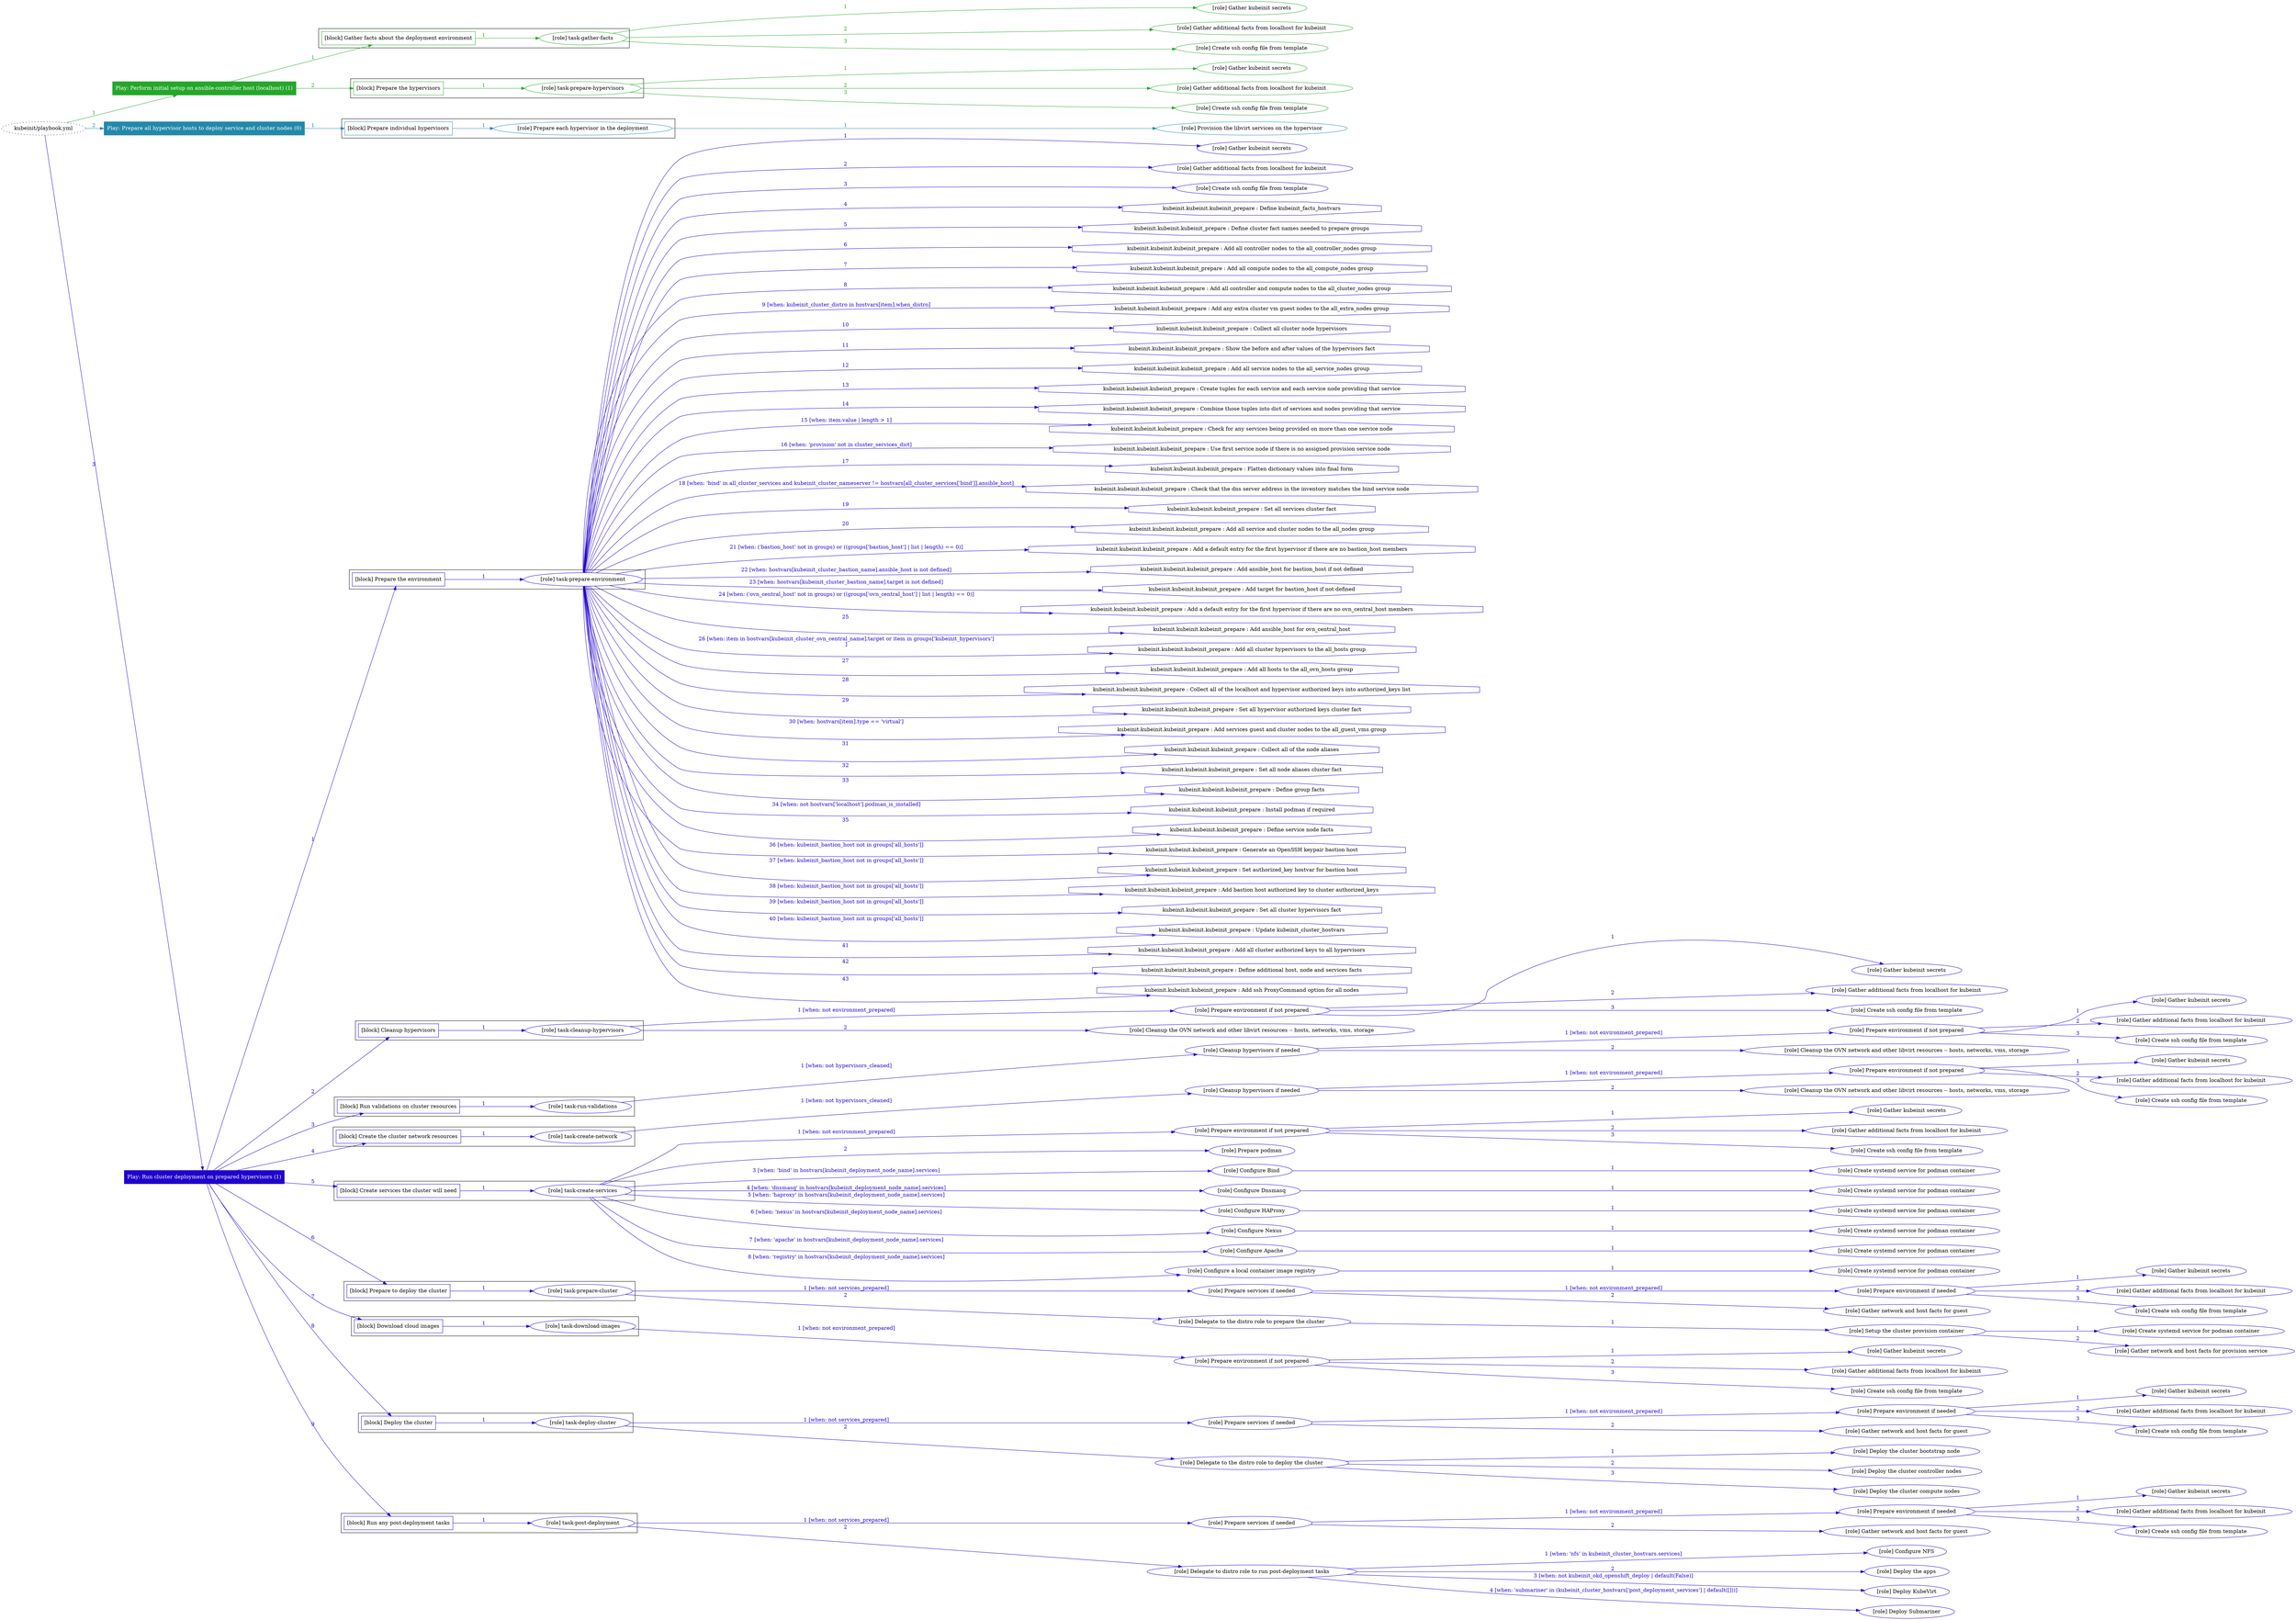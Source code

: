digraph {
	graph [concentrate=true ordering=in rankdir=LR ratio=fill]
	edge [esep=5 sep=10]
	"kubeinit/playbook.yml" [URL="/home/runner/work/kubeinit/kubeinit/kubeinit/playbook.yml" id=playbook_affb1878 style=dotted]
	play_63678dca [label="Play: Perform initial setup on ansible-controller host (localhost) (1)" URL="/home/runner/work/kubeinit/kubeinit/kubeinit/playbook.yml" color="#25a72b" fontcolor="#ffffff" id=play_63678dca shape=box style=filled tooltip=localhost]
	"kubeinit/playbook.yml" -> play_63678dca [label="1 " color="#25a72b" fontcolor="#25a72b" id=edge_f7f45802 labeltooltip="1 " tooltip="1 "]
	subgraph "Gather kubeinit secrets" {
		role_915df987 [label="[role] Gather kubeinit secrets" URL="/home/runner/.ansible/collections/ansible_collections/kubeinit/kubeinit/roles/kubeinit_prepare/tasks/gather_kubeinit_facts.yml" color="#25a72b" id=role_915df987 tooltip="Gather kubeinit secrets"]
	}
	subgraph "Gather additional facts from localhost for kubeinit" {
		role_7f98bd79 [label="[role] Gather additional facts from localhost for kubeinit" URL="/home/runner/.ansible/collections/ansible_collections/kubeinit/kubeinit/roles/kubeinit_prepare/tasks/gather_kubeinit_facts.yml" color="#25a72b" id=role_7f98bd79 tooltip="Gather additional facts from localhost for kubeinit"]
	}
	subgraph "Create ssh config file from template" {
		role_49a5e4ba [label="[role] Create ssh config file from template" URL="/home/runner/.ansible/collections/ansible_collections/kubeinit/kubeinit/roles/kubeinit_prepare/tasks/gather_kubeinit_facts.yml" color="#25a72b" id=role_49a5e4ba tooltip="Create ssh config file from template"]
	}
	subgraph "task-gather-facts" {
		role_00c9a40f [label="[role] task-gather-facts" URL="/home/runner/work/kubeinit/kubeinit/kubeinit/playbook.yml" color="#25a72b" id=role_00c9a40f tooltip="task-gather-facts"]
		role_00c9a40f -> role_915df987 [label="1 " color="#25a72b" fontcolor="#25a72b" id=edge_4373e3f8 labeltooltip="1 " tooltip="1 "]
		role_00c9a40f -> role_7f98bd79 [label="2 " color="#25a72b" fontcolor="#25a72b" id=edge_a2dcc961 labeltooltip="2 " tooltip="2 "]
		role_00c9a40f -> role_49a5e4ba [label="3 " color="#25a72b" fontcolor="#25a72b" id=edge_d35a5c02 labeltooltip="3 " tooltip="3 "]
	}
	subgraph "Gather kubeinit secrets" {
		role_3001c2d0 [label="[role] Gather kubeinit secrets" URL="/home/runner/.ansible/collections/ansible_collections/kubeinit/kubeinit/roles/kubeinit_prepare/tasks/gather_kubeinit_facts.yml" color="#25a72b" id=role_3001c2d0 tooltip="Gather kubeinit secrets"]
	}
	subgraph "Gather additional facts from localhost for kubeinit" {
		role_a214dc4f [label="[role] Gather additional facts from localhost for kubeinit" URL="/home/runner/.ansible/collections/ansible_collections/kubeinit/kubeinit/roles/kubeinit_prepare/tasks/gather_kubeinit_facts.yml" color="#25a72b" id=role_a214dc4f tooltip="Gather additional facts from localhost for kubeinit"]
	}
	subgraph "Create ssh config file from template" {
		role_563c70c8 [label="[role] Create ssh config file from template" URL="/home/runner/.ansible/collections/ansible_collections/kubeinit/kubeinit/roles/kubeinit_prepare/tasks/gather_kubeinit_facts.yml" color="#25a72b" id=role_563c70c8 tooltip="Create ssh config file from template"]
	}
	subgraph "task-prepare-hypervisors" {
		role_c473caf2 [label="[role] task-prepare-hypervisors" URL="/home/runner/work/kubeinit/kubeinit/kubeinit/playbook.yml" color="#25a72b" id=role_c473caf2 tooltip="task-prepare-hypervisors"]
		role_c473caf2 -> role_3001c2d0 [label="1 " color="#25a72b" fontcolor="#25a72b" id=edge_6652b988 labeltooltip="1 " tooltip="1 "]
		role_c473caf2 -> role_a214dc4f [label="2 " color="#25a72b" fontcolor="#25a72b" id=edge_1ae2f5bc labeltooltip="2 " tooltip="2 "]
		role_c473caf2 -> role_563c70c8 [label="3 " color="#25a72b" fontcolor="#25a72b" id=edge_9bf0595e labeltooltip="3 " tooltip="3 "]
	}
	subgraph "Play: Perform initial setup on ansible-controller host (localhost) (1)" {
		play_63678dca -> block_01730060 [label=1 color="#25a72b" fontcolor="#25a72b" id=edge_105ce9d6 labeltooltip=1 tooltip=1]
		subgraph cluster_block_01730060 {
			block_01730060 [label="[block] Gather facts about the deployment environment" URL="/home/runner/work/kubeinit/kubeinit/kubeinit/playbook.yml" color="#25a72b" id=block_01730060 labeltooltip="Gather facts about the deployment environment" shape=box tooltip="Gather facts about the deployment environment"]
			block_01730060 -> role_00c9a40f [label="1 " color="#25a72b" fontcolor="#25a72b" id=edge_b6e08740 labeltooltip="1 " tooltip="1 "]
		}
		play_63678dca -> block_41c3fe44 [label=2 color="#25a72b" fontcolor="#25a72b" id=edge_3e7be449 labeltooltip=2 tooltip=2]
		subgraph cluster_block_41c3fe44 {
			block_41c3fe44 [label="[block] Prepare the hypervisors" URL="/home/runner/work/kubeinit/kubeinit/kubeinit/playbook.yml" color="#25a72b" id=block_41c3fe44 labeltooltip="Prepare the hypervisors" shape=box tooltip="Prepare the hypervisors"]
			block_41c3fe44 -> role_c473caf2 [label="1 " color="#25a72b" fontcolor="#25a72b" id=edge_53699941 labeltooltip="1 " tooltip="1 "]
		}
	}
	play_e9a38ae7 [label="Play: Prepare all hypervisor hosts to deploy service and cluster nodes (0)" URL="/home/runner/work/kubeinit/kubeinit/kubeinit/playbook.yml" color="#2389a9" fontcolor="#ffffff" id=play_e9a38ae7 shape=box style=filled tooltip="Play: Prepare all hypervisor hosts to deploy service and cluster nodes (0)"]
	"kubeinit/playbook.yml" -> play_e9a38ae7 [label="2 " color="#2389a9" fontcolor="#2389a9" id=edge_9ccd1d8d labeltooltip="2 " tooltip="2 "]
	subgraph "Provision the libvirt services on the hypervisor" {
		role_e7a89f0a [label="[role] Provision the libvirt services on the hypervisor" URL="/home/runner/.ansible/collections/ansible_collections/kubeinit/kubeinit/roles/kubeinit_prepare/tasks/prepare_hypervisor.yml" color="#2389a9" id=role_e7a89f0a tooltip="Provision the libvirt services on the hypervisor"]
	}
	subgraph "Prepare each hypervisor in the deployment" {
		role_369b2c0f [label="[role] Prepare each hypervisor in the deployment" URL="/home/runner/work/kubeinit/kubeinit/kubeinit/playbook.yml" color="#2389a9" id=role_369b2c0f tooltip="Prepare each hypervisor in the deployment"]
		role_369b2c0f -> role_e7a89f0a [label="1 " color="#2389a9" fontcolor="#2389a9" id=edge_68369224 labeltooltip="1 " tooltip="1 "]
	}
	subgraph "Play: Prepare all hypervisor hosts to deploy service and cluster nodes (0)" {
		play_e9a38ae7 -> block_c6c15e97 [label=1 color="#2389a9" fontcolor="#2389a9" id=edge_923b5839 labeltooltip=1 tooltip=1]
		subgraph cluster_block_c6c15e97 {
			block_c6c15e97 [label="[block] Prepare individual hypervisors" URL="/home/runner/work/kubeinit/kubeinit/kubeinit/playbook.yml" color="#2389a9" id=block_c6c15e97 labeltooltip="Prepare individual hypervisors" shape=box tooltip="Prepare individual hypervisors"]
			block_c6c15e97 -> role_369b2c0f [label="1 " color="#2389a9" fontcolor="#2389a9" id=edge_b8996a00 labeltooltip="1 " tooltip="1 "]
		}
	}
	play_f5d9e363 [label="Play: Run cluster deployment on prepared hypervisors (1)" URL="/home/runner/work/kubeinit/kubeinit/kubeinit/playbook.yml" color="#2001cb" fontcolor="#ffffff" id=play_f5d9e363 shape=box style=filled tooltip=localhost]
	"kubeinit/playbook.yml" -> play_f5d9e363 [label="3 " color="#2001cb" fontcolor="#2001cb" id=edge_97fc087d labeltooltip="3 " tooltip="3 "]
	subgraph "Gather kubeinit secrets" {
		role_20854d5a [label="[role] Gather kubeinit secrets" URL="/home/runner/.ansible/collections/ansible_collections/kubeinit/kubeinit/roles/kubeinit_prepare/tasks/gather_kubeinit_facts.yml" color="#2001cb" id=role_20854d5a tooltip="Gather kubeinit secrets"]
	}
	subgraph "Gather additional facts from localhost for kubeinit" {
		role_9f57a5ed [label="[role] Gather additional facts from localhost for kubeinit" URL="/home/runner/.ansible/collections/ansible_collections/kubeinit/kubeinit/roles/kubeinit_prepare/tasks/gather_kubeinit_facts.yml" color="#2001cb" id=role_9f57a5ed tooltip="Gather additional facts from localhost for kubeinit"]
	}
	subgraph "Create ssh config file from template" {
		role_67c65052 [label="[role] Create ssh config file from template" URL="/home/runner/.ansible/collections/ansible_collections/kubeinit/kubeinit/roles/kubeinit_prepare/tasks/gather_kubeinit_facts.yml" color="#2001cb" id=role_67c65052 tooltip="Create ssh config file from template"]
	}
	subgraph "task-prepare-environment" {
		role_71a80f0c [label="[role] task-prepare-environment" URL="/home/runner/work/kubeinit/kubeinit/kubeinit/playbook.yml" color="#2001cb" id=role_71a80f0c tooltip="task-prepare-environment"]
		role_71a80f0c -> role_20854d5a [label="1 " color="#2001cb" fontcolor="#2001cb" id=edge_fce05e2e labeltooltip="1 " tooltip="1 "]
		role_71a80f0c -> role_9f57a5ed [label="2 " color="#2001cb" fontcolor="#2001cb" id=edge_5836129b labeltooltip="2 " tooltip="2 "]
		role_71a80f0c -> role_67c65052 [label="3 " color="#2001cb" fontcolor="#2001cb" id=edge_3afb1719 labeltooltip="3 " tooltip="3 "]
		task_f6a3eb5c [label="kubeinit.kubeinit.kubeinit_prepare : Define kubeinit_facts_hostvars" URL="/home/runner/.ansible/collections/ansible_collections/kubeinit/kubeinit/roles/kubeinit_prepare/tasks/main.yml" color="#2001cb" id=task_f6a3eb5c shape=octagon tooltip="kubeinit.kubeinit.kubeinit_prepare : Define kubeinit_facts_hostvars"]
		role_71a80f0c -> task_f6a3eb5c [label="4 " color="#2001cb" fontcolor="#2001cb" id=edge_56d0b4f1 labeltooltip="4 " tooltip="4 "]
		task_d14bd84d [label="kubeinit.kubeinit.kubeinit_prepare : Define cluster fact names needed to prepare groups" URL="/home/runner/.ansible/collections/ansible_collections/kubeinit/kubeinit/roles/kubeinit_prepare/tasks/main.yml" color="#2001cb" id=task_d14bd84d shape=octagon tooltip="kubeinit.kubeinit.kubeinit_prepare : Define cluster fact names needed to prepare groups"]
		role_71a80f0c -> task_d14bd84d [label="5 " color="#2001cb" fontcolor="#2001cb" id=edge_75485ef9 labeltooltip="5 " tooltip="5 "]
		task_be910031 [label="kubeinit.kubeinit.kubeinit_prepare : Add all controller nodes to the all_controller_nodes group" URL="/home/runner/.ansible/collections/ansible_collections/kubeinit/kubeinit/roles/kubeinit_prepare/tasks/prepare_groups.yml" color="#2001cb" id=task_be910031 shape=octagon tooltip="kubeinit.kubeinit.kubeinit_prepare : Add all controller nodes to the all_controller_nodes group"]
		role_71a80f0c -> task_be910031 [label="6 " color="#2001cb" fontcolor="#2001cb" id=edge_65a620f4 labeltooltip="6 " tooltip="6 "]
		task_8d596152 [label="kubeinit.kubeinit.kubeinit_prepare : Add all compute nodes to the all_compute_nodes group" URL="/home/runner/.ansible/collections/ansible_collections/kubeinit/kubeinit/roles/kubeinit_prepare/tasks/prepare_groups.yml" color="#2001cb" id=task_8d596152 shape=octagon tooltip="kubeinit.kubeinit.kubeinit_prepare : Add all compute nodes to the all_compute_nodes group"]
		role_71a80f0c -> task_8d596152 [label="7 " color="#2001cb" fontcolor="#2001cb" id=edge_182184e8 labeltooltip="7 " tooltip="7 "]
		task_5b826c74 [label="kubeinit.kubeinit.kubeinit_prepare : Add all controller and compute nodes to the all_cluster_nodes group" URL="/home/runner/.ansible/collections/ansible_collections/kubeinit/kubeinit/roles/kubeinit_prepare/tasks/prepare_groups.yml" color="#2001cb" id=task_5b826c74 shape=octagon tooltip="kubeinit.kubeinit.kubeinit_prepare : Add all controller and compute nodes to the all_cluster_nodes group"]
		role_71a80f0c -> task_5b826c74 [label="8 " color="#2001cb" fontcolor="#2001cb" id=edge_6ba3d70f labeltooltip="8 " tooltip="8 "]
		task_0e5c4cbc [label="kubeinit.kubeinit.kubeinit_prepare : Add any extra cluster vm guest nodes to the all_extra_nodes group" URL="/home/runner/.ansible/collections/ansible_collections/kubeinit/kubeinit/roles/kubeinit_prepare/tasks/prepare_groups.yml" color="#2001cb" id=task_0e5c4cbc shape=octagon tooltip="kubeinit.kubeinit.kubeinit_prepare : Add any extra cluster vm guest nodes to the all_extra_nodes group"]
		role_71a80f0c -> task_0e5c4cbc [label="9 [when: kubeinit_cluster_distro in hostvars[item].when_distro]" color="#2001cb" fontcolor="#2001cb" id=edge_b47f225b labeltooltip="9 [when: kubeinit_cluster_distro in hostvars[item].when_distro]" tooltip="9 [when: kubeinit_cluster_distro in hostvars[item].when_distro]"]
		task_854e4e39 [label="kubeinit.kubeinit.kubeinit_prepare : Collect all cluster node hypervisors" URL="/home/runner/.ansible/collections/ansible_collections/kubeinit/kubeinit/roles/kubeinit_prepare/tasks/prepare_groups.yml" color="#2001cb" id=task_854e4e39 shape=octagon tooltip="kubeinit.kubeinit.kubeinit_prepare : Collect all cluster node hypervisors"]
		role_71a80f0c -> task_854e4e39 [label="10 " color="#2001cb" fontcolor="#2001cb" id=edge_f3a20b14 labeltooltip="10 " tooltip="10 "]
		task_b30a437b [label="kubeinit.kubeinit.kubeinit_prepare : Show the before and after values of the hypervisors fact" URL="/home/runner/.ansible/collections/ansible_collections/kubeinit/kubeinit/roles/kubeinit_prepare/tasks/prepare_groups.yml" color="#2001cb" id=task_b30a437b shape=octagon tooltip="kubeinit.kubeinit.kubeinit_prepare : Show the before and after values of the hypervisors fact"]
		role_71a80f0c -> task_b30a437b [label="11 " color="#2001cb" fontcolor="#2001cb" id=edge_a8b4e39d labeltooltip="11 " tooltip="11 "]
		task_235cbdb5 [label="kubeinit.kubeinit.kubeinit_prepare : Add all service nodes to the all_service_nodes group" URL="/home/runner/.ansible/collections/ansible_collections/kubeinit/kubeinit/roles/kubeinit_prepare/tasks/prepare_groups.yml" color="#2001cb" id=task_235cbdb5 shape=octagon tooltip="kubeinit.kubeinit.kubeinit_prepare : Add all service nodes to the all_service_nodes group"]
		role_71a80f0c -> task_235cbdb5 [label="12 " color="#2001cb" fontcolor="#2001cb" id=edge_b7c3db8b labeltooltip="12 " tooltip="12 "]
		task_d2fa59ca [label="kubeinit.kubeinit.kubeinit_prepare : Create tuples for each service and each service node providing that service" URL="/home/runner/.ansible/collections/ansible_collections/kubeinit/kubeinit/roles/kubeinit_prepare/tasks/prepare_groups.yml" color="#2001cb" id=task_d2fa59ca shape=octagon tooltip="kubeinit.kubeinit.kubeinit_prepare : Create tuples for each service and each service node providing that service"]
		role_71a80f0c -> task_d2fa59ca [label="13 " color="#2001cb" fontcolor="#2001cb" id=edge_8627a6a2 labeltooltip="13 " tooltip="13 "]
		task_4736e406 [label="kubeinit.kubeinit.kubeinit_prepare : Combine those tuples into dict of services and nodes providing that service" URL="/home/runner/.ansible/collections/ansible_collections/kubeinit/kubeinit/roles/kubeinit_prepare/tasks/prepare_groups.yml" color="#2001cb" id=task_4736e406 shape=octagon tooltip="kubeinit.kubeinit.kubeinit_prepare : Combine those tuples into dict of services and nodes providing that service"]
		role_71a80f0c -> task_4736e406 [label="14 " color="#2001cb" fontcolor="#2001cb" id=edge_3bac357f labeltooltip="14 " tooltip="14 "]
		task_4009f2af [label="kubeinit.kubeinit.kubeinit_prepare : Check for any services being provided on more than one service node" URL="/home/runner/.ansible/collections/ansible_collections/kubeinit/kubeinit/roles/kubeinit_prepare/tasks/prepare_groups.yml" color="#2001cb" id=task_4009f2af shape=octagon tooltip="kubeinit.kubeinit.kubeinit_prepare : Check for any services being provided on more than one service node"]
		role_71a80f0c -> task_4009f2af [label="15 [when: item.value | length > 1]" color="#2001cb" fontcolor="#2001cb" id=edge_e42f63f8 labeltooltip="15 [when: item.value | length > 1]" tooltip="15 [when: item.value | length > 1]"]
		task_617d463c [label="kubeinit.kubeinit.kubeinit_prepare : Use first service node if there is no assigned provision service node" URL="/home/runner/.ansible/collections/ansible_collections/kubeinit/kubeinit/roles/kubeinit_prepare/tasks/prepare_groups.yml" color="#2001cb" id=task_617d463c shape=octagon tooltip="kubeinit.kubeinit.kubeinit_prepare : Use first service node if there is no assigned provision service node"]
		role_71a80f0c -> task_617d463c [label="16 [when: 'provision' not in cluster_services_dict]" color="#2001cb" fontcolor="#2001cb" id=edge_2cc5fe34 labeltooltip="16 [when: 'provision' not in cluster_services_dict]" tooltip="16 [when: 'provision' not in cluster_services_dict]"]
		task_4c53000e [label="kubeinit.kubeinit.kubeinit_prepare : Flatten dictionary values into final form" URL="/home/runner/.ansible/collections/ansible_collections/kubeinit/kubeinit/roles/kubeinit_prepare/tasks/prepare_groups.yml" color="#2001cb" id=task_4c53000e shape=octagon tooltip="kubeinit.kubeinit.kubeinit_prepare : Flatten dictionary values into final form"]
		role_71a80f0c -> task_4c53000e [label="17 " color="#2001cb" fontcolor="#2001cb" id=edge_2f245141 labeltooltip="17 " tooltip="17 "]
		task_3e1b1163 [label="kubeinit.kubeinit.kubeinit_prepare : Check that the dns server address in the inventory matches the bind service node" URL="/home/runner/.ansible/collections/ansible_collections/kubeinit/kubeinit/roles/kubeinit_prepare/tasks/prepare_groups.yml" color="#2001cb" id=task_3e1b1163 shape=octagon tooltip="kubeinit.kubeinit.kubeinit_prepare : Check that the dns server address in the inventory matches the bind service node"]
		role_71a80f0c -> task_3e1b1163 [label="18 [when: 'bind' in all_cluster_services and kubeinit_cluster_nameserver != hostvars[all_cluster_services['bind']].ansible_host]" color="#2001cb" fontcolor="#2001cb" id=edge_017c44b3 labeltooltip="18 [when: 'bind' in all_cluster_services and kubeinit_cluster_nameserver != hostvars[all_cluster_services['bind']].ansible_host]" tooltip="18 [when: 'bind' in all_cluster_services and kubeinit_cluster_nameserver != hostvars[all_cluster_services['bind']].ansible_host]"]
		task_8c0a9986 [label="kubeinit.kubeinit.kubeinit_prepare : Set all services cluster fact" URL="/home/runner/.ansible/collections/ansible_collections/kubeinit/kubeinit/roles/kubeinit_prepare/tasks/prepare_groups.yml" color="#2001cb" id=task_8c0a9986 shape=octagon tooltip="kubeinit.kubeinit.kubeinit_prepare : Set all services cluster fact"]
		role_71a80f0c -> task_8c0a9986 [label="19 " color="#2001cb" fontcolor="#2001cb" id=edge_4fc213fa labeltooltip="19 " tooltip="19 "]
		task_36211a48 [label="kubeinit.kubeinit.kubeinit_prepare : Add all service and cluster nodes to the all_nodes group" URL="/home/runner/.ansible/collections/ansible_collections/kubeinit/kubeinit/roles/kubeinit_prepare/tasks/prepare_groups.yml" color="#2001cb" id=task_36211a48 shape=octagon tooltip="kubeinit.kubeinit.kubeinit_prepare : Add all service and cluster nodes to the all_nodes group"]
		role_71a80f0c -> task_36211a48 [label="20 " color="#2001cb" fontcolor="#2001cb" id=edge_af48432b labeltooltip="20 " tooltip="20 "]
		task_dcfde8d6 [label="kubeinit.kubeinit.kubeinit_prepare : Add a default entry for the first hypervisor if there are no bastion_host members" URL="/home/runner/.ansible/collections/ansible_collections/kubeinit/kubeinit/roles/kubeinit_prepare/tasks/prepare_groups.yml" color="#2001cb" id=task_dcfde8d6 shape=octagon tooltip="kubeinit.kubeinit.kubeinit_prepare : Add a default entry for the first hypervisor if there are no bastion_host members"]
		role_71a80f0c -> task_dcfde8d6 [label="21 [when: ('bastion_host' not in groups) or ((groups['bastion_host'] | list | length) == 0)]" color="#2001cb" fontcolor="#2001cb" id=edge_e7dff444 labeltooltip="21 [when: ('bastion_host' not in groups) or ((groups['bastion_host'] | list | length) == 0)]" tooltip="21 [when: ('bastion_host' not in groups) or ((groups['bastion_host'] | list | length) == 0)]"]
		task_640b8015 [label="kubeinit.kubeinit.kubeinit_prepare : Add ansible_host for bastion_host if not defined" URL="/home/runner/.ansible/collections/ansible_collections/kubeinit/kubeinit/roles/kubeinit_prepare/tasks/prepare_groups.yml" color="#2001cb" id=task_640b8015 shape=octagon tooltip="kubeinit.kubeinit.kubeinit_prepare : Add ansible_host for bastion_host if not defined"]
		role_71a80f0c -> task_640b8015 [label="22 [when: hostvars[kubeinit_cluster_bastion_name].ansible_host is not defined]" color="#2001cb" fontcolor="#2001cb" id=edge_80d50636 labeltooltip="22 [when: hostvars[kubeinit_cluster_bastion_name].ansible_host is not defined]" tooltip="22 [when: hostvars[kubeinit_cluster_bastion_name].ansible_host is not defined]"]
		task_bdced7ff [label="kubeinit.kubeinit.kubeinit_prepare : Add target for bastion_host if not defined" URL="/home/runner/.ansible/collections/ansible_collections/kubeinit/kubeinit/roles/kubeinit_prepare/tasks/prepare_groups.yml" color="#2001cb" id=task_bdced7ff shape=octagon tooltip="kubeinit.kubeinit.kubeinit_prepare : Add target for bastion_host if not defined"]
		role_71a80f0c -> task_bdced7ff [label="23 [when: hostvars[kubeinit_cluster_bastion_name].target is not defined]" color="#2001cb" fontcolor="#2001cb" id=edge_9f4846e8 labeltooltip="23 [when: hostvars[kubeinit_cluster_bastion_name].target is not defined]" tooltip="23 [when: hostvars[kubeinit_cluster_bastion_name].target is not defined]"]
		task_caa6d28c [label="kubeinit.kubeinit.kubeinit_prepare : Add a default entry for the first hypervisor if there are no ovn_central_host members" URL="/home/runner/.ansible/collections/ansible_collections/kubeinit/kubeinit/roles/kubeinit_prepare/tasks/prepare_groups.yml" color="#2001cb" id=task_caa6d28c shape=octagon tooltip="kubeinit.kubeinit.kubeinit_prepare : Add a default entry for the first hypervisor if there are no ovn_central_host members"]
		role_71a80f0c -> task_caa6d28c [label="24 [when: ('ovn_central_host' not in groups) or ((groups['ovn_central_host'] | list | length) == 0)]" color="#2001cb" fontcolor="#2001cb" id=edge_597c887f labeltooltip="24 [when: ('ovn_central_host' not in groups) or ((groups['ovn_central_host'] | list | length) == 0)]" tooltip="24 [when: ('ovn_central_host' not in groups) or ((groups['ovn_central_host'] | list | length) == 0)]"]
		task_751913b2 [label="kubeinit.kubeinit.kubeinit_prepare : Add ansible_host for ovn_central_host" URL="/home/runner/.ansible/collections/ansible_collections/kubeinit/kubeinit/roles/kubeinit_prepare/tasks/prepare_groups.yml" color="#2001cb" id=task_751913b2 shape=octagon tooltip="kubeinit.kubeinit.kubeinit_prepare : Add ansible_host for ovn_central_host"]
		role_71a80f0c -> task_751913b2 [label="25 " color="#2001cb" fontcolor="#2001cb" id=edge_fd4f478d labeltooltip="25 " tooltip="25 "]
		task_f22d0efe [label="kubeinit.kubeinit.kubeinit_prepare : Add all cluster hypervisors to the all_hosts group" URL="/home/runner/.ansible/collections/ansible_collections/kubeinit/kubeinit/roles/kubeinit_prepare/tasks/prepare_groups.yml" color="#2001cb" id=task_f22d0efe shape=octagon tooltip="kubeinit.kubeinit.kubeinit_prepare : Add all cluster hypervisors to the all_hosts group"]
		role_71a80f0c -> task_f22d0efe [label="26 [when: item in hostvars[kubeinit_cluster_ovn_central_name].target or item in groups['kubeinit_hypervisors']
]" color="#2001cb" fontcolor="#2001cb" id=edge_24aa791c labeltooltip="26 [when: item in hostvars[kubeinit_cluster_ovn_central_name].target or item in groups['kubeinit_hypervisors']
]" tooltip="26 [when: item in hostvars[kubeinit_cluster_ovn_central_name].target or item in groups['kubeinit_hypervisors']
]"]
		task_3be176e8 [label="kubeinit.kubeinit.kubeinit_prepare : Add all hosts to the all_ovn_hosts group" URL="/home/runner/.ansible/collections/ansible_collections/kubeinit/kubeinit/roles/kubeinit_prepare/tasks/prepare_groups.yml" color="#2001cb" id=task_3be176e8 shape=octagon tooltip="kubeinit.kubeinit.kubeinit_prepare : Add all hosts to the all_ovn_hosts group"]
		role_71a80f0c -> task_3be176e8 [label="27 " color="#2001cb" fontcolor="#2001cb" id=edge_0e455108 labeltooltip="27 " tooltip="27 "]
		task_4b5265ea [label="kubeinit.kubeinit.kubeinit_prepare : Collect all of the localhost and hypervisor authorized keys into authorized_keys list" URL="/home/runner/.ansible/collections/ansible_collections/kubeinit/kubeinit/roles/kubeinit_prepare/tasks/prepare_groups.yml" color="#2001cb" id=task_4b5265ea shape=octagon tooltip="kubeinit.kubeinit.kubeinit_prepare : Collect all of the localhost and hypervisor authorized keys into authorized_keys list"]
		role_71a80f0c -> task_4b5265ea [label="28 " color="#2001cb" fontcolor="#2001cb" id=edge_69cb38f5 labeltooltip="28 " tooltip="28 "]
		task_2f4434aa [label="kubeinit.kubeinit.kubeinit_prepare : Set all hypervisor authorized keys cluster fact" URL="/home/runner/.ansible/collections/ansible_collections/kubeinit/kubeinit/roles/kubeinit_prepare/tasks/prepare_groups.yml" color="#2001cb" id=task_2f4434aa shape=octagon tooltip="kubeinit.kubeinit.kubeinit_prepare : Set all hypervisor authorized keys cluster fact"]
		role_71a80f0c -> task_2f4434aa [label="29 " color="#2001cb" fontcolor="#2001cb" id=edge_664d981f labeltooltip="29 " tooltip="29 "]
		task_c4aedf4f [label="kubeinit.kubeinit.kubeinit_prepare : Add services guest and cluster nodes to the all_guest_vms group" URL="/home/runner/.ansible/collections/ansible_collections/kubeinit/kubeinit/roles/kubeinit_prepare/tasks/prepare_groups.yml" color="#2001cb" id=task_c4aedf4f shape=octagon tooltip="kubeinit.kubeinit.kubeinit_prepare : Add services guest and cluster nodes to the all_guest_vms group"]
		role_71a80f0c -> task_c4aedf4f [label="30 [when: hostvars[item].type == 'virtual']" color="#2001cb" fontcolor="#2001cb" id=edge_a203709b labeltooltip="30 [when: hostvars[item].type == 'virtual']" tooltip="30 [when: hostvars[item].type == 'virtual']"]
		task_e83ff775 [label="kubeinit.kubeinit.kubeinit_prepare : Collect all of the node aliases" URL="/home/runner/.ansible/collections/ansible_collections/kubeinit/kubeinit/roles/kubeinit_prepare/tasks/prepare_groups.yml" color="#2001cb" id=task_e83ff775 shape=octagon tooltip="kubeinit.kubeinit.kubeinit_prepare : Collect all of the node aliases"]
		role_71a80f0c -> task_e83ff775 [label="31 " color="#2001cb" fontcolor="#2001cb" id=edge_dfb02dd6 labeltooltip="31 " tooltip="31 "]
		task_19c66237 [label="kubeinit.kubeinit.kubeinit_prepare : Set all node aliases cluster fact" URL="/home/runner/.ansible/collections/ansible_collections/kubeinit/kubeinit/roles/kubeinit_prepare/tasks/prepare_groups.yml" color="#2001cb" id=task_19c66237 shape=octagon tooltip="kubeinit.kubeinit.kubeinit_prepare : Set all node aliases cluster fact"]
		role_71a80f0c -> task_19c66237 [label="32 " color="#2001cb" fontcolor="#2001cb" id=edge_8896c78d labeltooltip="32 " tooltip="32 "]
		task_186fd137 [label="kubeinit.kubeinit.kubeinit_prepare : Define group facts" URL="/home/runner/.ansible/collections/ansible_collections/kubeinit/kubeinit/roles/kubeinit_prepare/tasks/main.yml" color="#2001cb" id=task_186fd137 shape=octagon tooltip="kubeinit.kubeinit.kubeinit_prepare : Define group facts"]
		role_71a80f0c -> task_186fd137 [label="33 " color="#2001cb" fontcolor="#2001cb" id=edge_6d3e01b0 labeltooltip="33 " tooltip="33 "]
		task_6eb79b4a [label="kubeinit.kubeinit.kubeinit_prepare : Install podman if required" URL="/home/runner/.ansible/collections/ansible_collections/kubeinit/kubeinit/roles/kubeinit_prepare/tasks/main.yml" color="#2001cb" id=task_6eb79b4a shape=octagon tooltip="kubeinit.kubeinit.kubeinit_prepare : Install podman if required"]
		role_71a80f0c -> task_6eb79b4a [label="34 [when: not hostvars['localhost'].podman_is_installed]" color="#2001cb" fontcolor="#2001cb" id=edge_29a0ea87 labeltooltip="34 [when: not hostvars['localhost'].podman_is_installed]" tooltip="34 [when: not hostvars['localhost'].podman_is_installed]"]
		task_5871c96d [label="kubeinit.kubeinit.kubeinit_prepare : Define service node facts" URL="/home/runner/.ansible/collections/ansible_collections/kubeinit/kubeinit/roles/kubeinit_prepare/tasks/main.yml" color="#2001cb" id=task_5871c96d shape=octagon tooltip="kubeinit.kubeinit.kubeinit_prepare : Define service node facts"]
		role_71a80f0c -> task_5871c96d [label="35 " color="#2001cb" fontcolor="#2001cb" id=edge_a4a64cf4 labeltooltip="35 " tooltip="35 "]
		task_c09674c3 [label="kubeinit.kubeinit.kubeinit_prepare : Generate an OpenSSH keypair bastion host" URL="/home/runner/.ansible/collections/ansible_collections/kubeinit/kubeinit/roles/kubeinit_prepare/tasks/main.yml" color="#2001cb" id=task_c09674c3 shape=octagon tooltip="kubeinit.kubeinit.kubeinit_prepare : Generate an OpenSSH keypair bastion host"]
		role_71a80f0c -> task_c09674c3 [label="36 [when: kubeinit_bastion_host not in groups['all_hosts']]" color="#2001cb" fontcolor="#2001cb" id=edge_4eaf60fb labeltooltip="36 [when: kubeinit_bastion_host not in groups['all_hosts']]" tooltip="36 [when: kubeinit_bastion_host not in groups['all_hosts']]"]
		task_3291e5ff [label="kubeinit.kubeinit.kubeinit_prepare : Set authorized_key hostvar for bastion host" URL="/home/runner/.ansible/collections/ansible_collections/kubeinit/kubeinit/roles/kubeinit_prepare/tasks/main.yml" color="#2001cb" id=task_3291e5ff shape=octagon tooltip="kubeinit.kubeinit.kubeinit_prepare : Set authorized_key hostvar for bastion host"]
		role_71a80f0c -> task_3291e5ff [label="37 [when: kubeinit_bastion_host not in groups['all_hosts']]" color="#2001cb" fontcolor="#2001cb" id=edge_55720a90 labeltooltip="37 [when: kubeinit_bastion_host not in groups['all_hosts']]" tooltip="37 [when: kubeinit_bastion_host not in groups['all_hosts']]"]
		task_f3958d8c [label="kubeinit.kubeinit.kubeinit_prepare : Add bastion host authorized key to cluster authorized_keys" URL="/home/runner/.ansible/collections/ansible_collections/kubeinit/kubeinit/roles/kubeinit_prepare/tasks/main.yml" color="#2001cb" id=task_f3958d8c shape=octagon tooltip="kubeinit.kubeinit.kubeinit_prepare : Add bastion host authorized key to cluster authorized_keys"]
		role_71a80f0c -> task_f3958d8c [label="38 [when: kubeinit_bastion_host not in groups['all_hosts']]" color="#2001cb" fontcolor="#2001cb" id=edge_67856fe7 labeltooltip="38 [when: kubeinit_bastion_host not in groups['all_hosts']]" tooltip="38 [when: kubeinit_bastion_host not in groups['all_hosts']]"]
		task_29f909b9 [label="kubeinit.kubeinit.kubeinit_prepare : Set all cluster hypervisors fact" URL="/home/runner/.ansible/collections/ansible_collections/kubeinit/kubeinit/roles/kubeinit_prepare/tasks/main.yml" color="#2001cb" id=task_29f909b9 shape=octagon tooltip="kubeinit.kubeinit.kubeinit_prepare : Set all cluster hypervisors fact"]
		role_71a80f0c -> task_29f909b9 [label="39 [when: kubeinit_bastion_host not in groups['all_hosts']]" color="#2001cb" fontcolor="#2001cb" id=edge_f08b1405 labeltooltip="39 [when: kubeinit_bastion_host not in groups['all_hosts']]" tooltip="39 [when: kubeinit_bastion_host not in groups['all_hosts']]"]
		task_b581fd0b [label="kubeinit.kubeinit.kubeinit_prepare : Update kubeinit_cluster_hostvars" URL="/home/runner/.ansible/collections/ansible_collections/kubeinit/kubeinit/roles/kubeinit_prepare/tasks/main.yml" color="#2001cb" id=task_b581fd0b shape=octagon tooltip="kubeinit.kubeinit.kubeinit_prepare : Update kubeinit_cluster_hostvars"]
		role_71a80f0c -> task_b581fd0b [label="40 [when: kubeinit_bastion_host not in groups['all_hosts']]" color="#2001cb" fontcolor="#2001cb" id=edge_41a8c4c5 labeltooltip="40 [when: kubeinit_bastion_host not in groups['all_hosts']]" tooltip="40 [when: kubeinit_bastion_host not in groups['all_hosts']]"]
		task_ae4e2a3f [label="kubeinit.kubeinit.kubeinit_prepare : Add all cluster authorized keys to all hypervisors" URL="/home/runner/.ansible/collections/ansible_collections/kubeinit/kubeinit/roles/kubeinit_prepare/tasks/main.yml" color="#2001cb" id=task_ae4e2a3f shape=octagon tooltip="kubeinit.kubeinit.kubeinit_prepare : Add all cluster authorized keys to all hypervisors"]
		role_71a80f0c -> task_ae4e2a3f [label="41 " color="#2001cb" fontcolor="#2001cb" id=edge_6fc53a89 labeltooltip="41 " tooltip="41 "]
		task_a2806317 [label="kubeinit.kubeinit.kubeinit_prepare : Define additional host, node and services facts" URL="/home/runner/.ansible/collections/ansible_collections/kubeinit/kubeinit/roles/kubeinit_prepare/tasks/main.yml" color="#2001cb" id=task_a2806317 shape=octagon tooltip="kubeinit.kubeinit.kubeinit_prepare : Define additional host, node and services facts"]
		role_71a80f0c -> task_a2806317 [label="42 " color="#2001cb" fontcolor="#2001cb" id=edge_1d79f7b5 labeltooltip="42 " tooltip="42 "]
		task_da131d4a [label="kubeinit.kubeinit.kubeinit_prepare : Add ssh ProxyCommand option for all nodes" URL="/home/runner/.ansible/collections/ansible_collections/kubeinit/kubeinit/roles/kubeinit_prepare/tasks/main.yml" color="#2001cb" id=task_da131d4a shape=octagon tooltip="kubeinit.kubeinit.kubeinit_prepare : Add ssh ProxyCommand option for all nodes"]
		role_71a80f0c -> task_da131d4a [label="43 " color="#2001cb" fontcolor="#2001cb" id=edge_b58c0eea labeltooltip="43 " tooltip="43 "]
	}
	subgraph "Gather kubeinit secrets" {
		role_176ddb1b [label="[role] Gather kubeinit secrets" URL="/home/runner/.ansible/collections/ansible_collections/kubeinit/kubeinit/roles/kubeinit_prepare/tasks/gather_kubeinit_facts.yml" color="#2001cb" id=role_176ddb1b tooltip="Gather kubeinit secrets"]
	}
	subgraph "Gather additional facts from localhost for kubeinit" {
		role_b6bbbea5 [label="[role] Gather additional facts from localhost for kubeinit" URL="/home/runner/.ansible/collections/ansible_collections/kubeinit/kubeinit/roles/kubeinit_prepare/tasks/gather_kubeinit_facts.yml" color="#2001cb" id=role_b6bbbea5 tooltip="Gather additional facts from localhost for kubeinit"]
	}
	subgraph "Create ssh config file from template" {
		role_04d429ae [label="[role] Create ssh config file from template" URL="/home/runner/.ansible/collections/ansible_collections/kubeinit/kubeinit/roles/kubeinit_prepare/tasks/gather_kubeinit_facts.yml" color="#2001cb" id=role_04d429ae tooltip="Create ssh config file from template"]
	}
	subgraph "Prepare environment if not prepared" {
		role_9dc647d0 [label="[role] Prepare environment if not prepared" URL="/home/runner/.ansible/collections/ansible_collections/kubeinit/kubeinit/roles/kubeinit_prepare/tasks/cleanup_hypervisors.yml" color="#2001cb" id=role_9dc647d0 tooltip="Prepare environment if not prepared"]
		role_9dc647d0 -> role_176ddb1b [label="1 " color="#2001cb" fontcolor="#2001cb" id=edge_83cf4b74 labeltooltip="1 " tooltip="1 "]
		role_9dc647d0 -> role_b6bbbea5 [label="2 " color="#2001cb" fontcolor="#2001cb" id=edge_0e5597f3 labeltooltip="2 " tooltip="2 "]
		role_9dc647d0 -> role_04d429ae [label="3 " color="#2001cb" fontcolor="#2001cb" id=edge_e246fcec labeltooltip="3 " tooltip="3 "]
	}
	subgraph "Cleanup the OVN network and other libvirt resources -- hosts, networks, vms, storage" {
		role_a0dacae3 [label="[role] Cleanup the OVN network and other libvirt resources -- hosts, networks, vms, storage" URL="/home/runner/.ansible/collections/ansible_collections/kubeinit/kubeinit/roles/kubeinit_prepare/tasks/cleanup_hypervisors.yml" color="#2001cb" id=role_a0dacae3 tooltip="Cleanup the OVN network and other libvirt resources -- hosts, networks, vms, storage"]
	}
	subgraph "task-cleanup-hypervisors" {
		role_b9ec3314 [label="[role] task-cleanup-hypervisors" URL="/home/runner/work/kubeinit/kubeinit/kubeinit/playbook.yml" color="#2001cb" id=role_b9ec3314 tooltip="task-cleanup-hypervisors"]
		role_b9ec3314 -> role_9dc647d0 [label="1 [when: not environment_prepared]" color="#2001cb" fontcolor="#2001cb" id=edge_ef2701b9 labeltooltip="1 [when: not environment_prepared]" tooltip="1 [when: not environment_prepared]"]
		role_b9ec3314 -> role_a0dacae3 [label="2 " color="#2001cb" fontcolor="#2001cb" id=edge_19a2c9f7 labeltooltip="2 " tooltip="2 "]
	}
	subgraph "Gather kubeinit secrets" {
		role_8103bb44 [label="[role] Gather kubeinit secrets" URL="/home/runner/.ansible/collections/ansible_collections/kubeinit/kubeinit/roles/kubeinit_prepare/tasks/gather_kubeinit_facts.yml" color="#2001cb" id=role_8103bb44 tooltip="Gather kubeinit secrets"]
	}
	subgraph "Gather additional facts from localhost for kubeinit" {
		role_3b5749e4 [label="[role] Gather additional facts from localhost for kubeinit" URL="/home/runner/.ansible/collections/ansible_collections/kubeinit/kubeinit/roles/kubeinit_prepare/tasks/gather_kubeinit_facts.yml" color="#2001cb" id=role_3b5749e4 tooltip="Gather additional facts from localhost for kubeinit"]
	}
	subgraph "Create ssh config file from template" {
		role_2f8342fd [label="[role] Create ssh config file from template" URL="/home/runner/.ansible/collections/ansible_collections/kubeinit/kubeinit/roles/kubeinit_prepare/tasks/gather_kubeinit_facts.yml" color="#2001cb" id=role_2f8342fd tooltip="Create ssh config file from template"]
	}
	subgraph "Prepare environment if not prepared" {
		role_2fc1442d [label="[role] Prepare environment if not prepared" URL="/home/runner/.ansible/collections/ansible_collections/kubeinit/kubeinit/roles/kubeinit_prepare/tasks/cleanup_hypervisors.yml" color="#2001cb" id=role_2fc1442d tooltip="Prepare environment if not prepared"]
		role_2fc1442d -> role_8103bb44 [label="1 " color="#2001cb" fontcolor="#2001cb" id=edge_6139faf1 labeltooltip="1 " tooltip="1 "]
		role_2fc1442d -> role_3b5749e4 [label="2 " color="#2001cb" fontcolor="#2001cb" id=edge_1ec93e02 labeltooltip="2 " tooltip="2 "]
		role_2fc1442d -> role_2f8342fd [label="3 " color="#2001cb" fontcolor="#2001cb" id=edge_3e5e193d labeltooltip="3 " tooltip="3 "]
	}
	subgraph "Cleanup the OVN network and other libvirt resources -- hosts, networks, vms, storage" {
		role_41bcbbd6 [label="[role] Cleanup the OVN network and other libvirt resources -- hosts, networks, vms, storage" URL="/home/runner/.ansible/collections/ansible_collections/kubeinit/kubeinit/roles/kubeinit_prepare/tasks/cleanup_hypervisors.yml" color="#2001cb" id=role_41bcbbd6 tooltip="Cleanup the OVN network and other libvirt resources -- hosts, networks, vms, storage"]
	}
	subgraph "Cleanup hypervisors if needed" {
		role_e0bb6c82 [label="[role] Cleanup hypervisors if needed" URL="/home/runner/.ansible/collections/ansible_collections/kubeinit/kubeinit/roles/kubeinit_validations/tasks/main.yml" color="#2001cb" id=role_e0bb6c82 tooltip="Cleanup hypervisors if needed"]
		role_e0bb6c82 -> role_2fc1442d [label="1 [when: not environment_prepared]" color="#2001cb" fontcolor="#2001cb" id=edge_a918db98 labeltooltip="1 [when: not environment_prepared]" tooltip="1 [when: not environment_prepared]"]
		role_e0bb6c82 -> role_41bcbbd6 [label="2 " color="#2001cb" fontcolor="#2001cb" id=edge_7284e3fe labeltooltip="2 " tooltip="2 "]
	}
	subgraph "task-run-validations" {
		role_cb088e84 [label="[role] task-run-validations" URL="/home/runner/work/kubeinit/kubeinit/kubeinit/playbook.yml" color="#2001cb" id=role_cb088e84 tooltip="task-run-validations"]
		role_cb088e84 -> role_e0bb6c82 [label="1 [when: not hypervisors_cleaned]" color="#2001cb" fontcolor="#2001cb" id=edge_bfd8b608 labeltooltip="1 [when: not hypervisors_cleaned]" tooltip="1 [when: not hypervisors_cleaned]"]
	}
	subgraph "Gather kubeinit secrets" {
		role_fec37516 [label="[role] Gather kubeinit secrets" URL="/home/runner/.ansible/collections/ansible_collections/kubeinit/kubeinit/roles/kubeinit_prepare/tasks/gather_kubeinit_facts.yml" color="#2001cb" id=role_fec37516 tooltip="Gather kubeinit secrets"]
	}
	subgraph "Gather additional facts from localhost for kubeinit" {
		role_b0d0090c [label="[role] Gather additional facts from localhost for kubeinit" URL="/home/runner/.ansible/collections/ansible_collections/kubeinit/kubeinit/roles/kubeinit_prepare/tasks/gather_kubeinit_facts.yml" color="#2001cb" id=role_b0d0090c tooltip="Gather additional facts from localhost for kubeinit"]
	}
	subgraph "Create ssh config file from template" {
		role_51e9de74 [label="[role] Create ssh config file from template" URL="/home/runner/.ansible/collections/ansible_collections/kubeinit/kubeinit/roles/kubeinit_prepare/tasks/gather_kubeinit_facts.yml" color="#2001cb" id=role_51e9de74 tooltip="Create ssh config file from template"]
	}
	subgraph "Prepare environment if not prepared" {
		role_f29b2a52 [label="[role] Prepare environment if not prepared" URL="/home/runner/.ansible/collections/ansible_collections/kubeinit/kubeinit/roles/kubeinit_prepare/tasks/cleanup_hypervisors.yml" color="#2001cb" id=role_f29b2a52 tooltip="Prepare environment if not prepared"]
		role_f29b2a52 -> role_fec37516 [label="1 " color="#2001cb" fontcolor="#2001cb" id=edge_6820b9cc labeltooltip="1 " tooltip="1 "]
		role_f29b2a52 -> role_b0d0090c [label="2 " color="#2001cb" fontcolor="#2001cb" id=edge_6568548d labeltooltip="2 " tooltip="2 "]
		role_f29b2a52 -> role_51e9de74 [label="3 " color="#2001cb" fontcolor="#2001cb" id=edge_b00706c5 labeltooltip="3 " tooltip="3 "]
	}
	subgraph "Cleanup the OVN network and other libvirt resources -- hosts, networks, vms, storage" {
		role_fd5be162 [label="[role] Cleanup the OVN network and other libvirt resources -- hosts, networks, vms, storage" URL="/home/runner/.ansible/collections/ansible_collections/kubeinit/kubeinit/roles/kubeinit_prepare/tasks/cleanup_hypervisors.yml" color="#2001cb" id=role_fd5be162 tooltip="Cleanup the OVN network and other libvirt resources -- hosts, networks, vms, storage"]
	}
	subgraph "Cleanup hypervisors if needed" {
		role_6e049eb1 [label="[role] Cleanup hypervisors if needed" URL="/home/runner/.ansible/collections/ansible_collections/kubeinit/kubeinit/roles/kubeinit_libvirt/tasks/create_network.yml" color="#2001cb" id=role_6e049eb1 tooltip="Cleanup hypervisors if needed"]
		role_6e049eb1 -> role_f29b2a52 [label="1 [when: not environment_prepared]" color="#2001cb" fontcolor="#2001cb" id=edge_38d05c8f labeltooltip="1 [when: not environment_prepared]" tooltip="1 [when: not environment_prepared]"]
		role_6e049eb1 -> role_fd5be162 [label="2 " color="#2001cb" fontcolor="#2001cb" id=edge_ae4cb15d labeltooltip="2 " tooltip="2 "]
	}
	subgraph "task-create-network" {
		role_412e88c3 [label="[role] task-create-network" URL="/home/runner/work/kubeinit/kubeinit/kubeinit/playbook.yml" color="#2001cb" id=role_412e88c3 tooltip="task-create-network"]
		role_412e88c3 -> role_6e049eb1 [label="1 [when: not hypervisors_cleaned]" color="#2001cb" fontcolor="#2001cb" id=edge_a8bacb6f labeltooltip="1 [when: not hypervisors_cleaned]" tooltip="1 [when: not hypervisors_cleaned]"]
	}
	subgraph "Gather kubeinit secrets" {
		role_085a2f59 [label="[role] Gather kubeinit secrets" URL="/home/runner/.ansible/collections/ansible_collections/kubeinit/kubeinit/roles/kubeinit_prepare/tasks/gather_kubeinit_facts.yml" color="#2001cb" id=role_085a2f59 tooltip="Gather kubeinit secrets"]
	}
	subgraph "Gather additional facts from localhost for kubeinit" {
		role_7cce7ee9 [label="[role] Gather additional facts from localhost for kubeinit" URL="/home/runner/.ansible/collections/ansible_collections/kubeinit/kubeinit/roles/kubeinit_prepare/tasks/gather_kubeinit_facts.yml" color="#2001cb" id=role_7cce7ee9 tooltip="Gather additional facts from localhost for kubeinit"]
	}
	subgraph "Create ssh config file from template" {
		role_bb1c85b7 [label="[role] Create ssh config file from template" URL="/home/runner/.ansible/collections/ansible_collections/kubeinit/kubeinit/roles/kubeinit_prepare/tasks/gather_kubeinit_facts.yml" color="#2001cb" id=role_bb1c85b7 tooltip="Create ssh config file from template"]
	}
	subgraph "Prepare environment if not prepared" {
		role_26af3acb [label="[role] Prepare environment if not prepared" URL="/home/runner/.ansible/collections/ansible_collections/kubeinit/kubeinit/roles/kubeinit_services/tasks/main.yml" color="#2001cb" id=role_26af3acb tooltip="Prepare environment if not prepared"]
		role_26af3acb -> role_085a2f59 [label="1 " color="#2001cb" fontcolor="#2001cb" id=edge_0cbb6f9e labeltooltip="1 " tooltip="1 "]
		role_26af3acb -> role_7cce7ee9 [label="2 " color="#2001cb" fontcolor="#2001cb" id=edge_9ab89531 labeltooltip="2 " tooltip="2 "]
		role_26af3acb -> role_bb1c85b7 [label="3 " color="#2001cb" fontcolor="#2001cb" id=edge_6c6b75d9 labeltooltip="3 " tooltip="3 "]
	}
	subgraph "Prepare podman" {
		role_0ed06d0c [label="[role] Prepare podman" URL="/home/runner/.ansible/collections/ansible_collections/kubeinit/kubeinit/roles/kubeinit_services/tasks/00_create_service_pod.yml" color="#2001cb" id=role_0ed06d0c tooltip="Prepare podman"]
	}
	subgraph "Create systemd service for podman container" {
		role_564e657c [label="[role] Create systemd service for podman container" URL="/home/runner/.ansible/collections/ansible_collections/kubeinit/kubeinit/roles/kubeinit_bind/tasks/main.yml" color="#2001cb" id=role_564e657c tooltip="Create systemd service for podman container"]
	}
	subgraph "Configure Bind" {
		role_15ffc2b1 [label="[role] Configure Bind" URL="/home/runner/.ansible/collections/ansible_collections/kubeinit/kubeinit/roles/kubeinit_services/tasks/start_services_containers.yml" color="#2001cb" id=role_15ffc2b1 tooltip="Configure Bind"]
		role_15ffc2b1 -> role_564e657c [label="1 " color="#2001cb" fontcolor="#2001cb" id=edge_7fb16a20 labeltooltip="1 " tooltip="1 "]
	}
	subgraph "Create systemd service for podman container" {
		role_49f40da5 [label="[role] Create systemd service for podman container" URL="/home/runner/.ansible/collections/ansible_collections/kubeinit/kubeinit/roles/kubeinit_dnsmasq/tasks/main.yml" color="#2001cb" id=role_49f40da5 tooltip="Create systemd service for podman container"]
	}
	subgraph "Configure Dnsmasq" {
		role_04e3412e [label="[role] Configure Dnsmasq" URL="/home/runner/.ansible/collections/ansible_collections/kubeinit/kubeinit/roles/kubeinit_services/tasks/start_services_containers.yml" color="#2001cb" id=role_04e3412e tooltip="Configure Dnsmasq"]
		role_04e3412e -> role_49f40da5 [label="1 " color="#2001cb" fontcolor="#2001cb" id=edge_4e4f115a labeltooltip="1 " tooltip="1 "]
	}
	subgraph "Create systemd service for podman container" {
		role_f7b1be2e [label="[role] Create systemd service for podman container" URL="/home/runner/.ansible/collections/ansible_collections/kubeinit/kubeinit/roles/kubeinit_haproxy/tasks/main.yml" color="#2001cb" id=role_f7b1be2e tooltip="Create systemd service for podman container"]
	}
	subgraph "Configure HAProxy" {
		role_a186b8d0 [label="[role] Configure HAProxy" URL="/home/runner/.ansible/collections/ansible_collections/kubeinit/kubeinit/roles/kubeinit_services/tasks/start_services_containers.yml" color="#2001cb" id=role_a186b8d0 tooltip="Configure HAProxy"]
		role_a186b8d0 -> role_f7b1be2e [label="1 " color="#2001cb" fontcolor="#2001cb" id=edge_a388ebc9 labeltooltip="1 " tooltip="1 "]
	}
	subgraph "Create systemd service for podman container" {
		role_0890c2fe [label="[role] Create systemd service for podman container" URL="/home/runner/.ansible/collections/ansible_collections/kubeinit/kubeinit/roles/kubeinit_nexus/tasks/main.yml" color="#2001cb" id=role_0890c2fe tooltip="Create systemd service for podman container"]
	}
	subgraph "Configure Nexus" {
		role_6dd1a200 [label="[role] Configure Nexus" URL="/home/runner/.ansible/collections/ansible_collections/kubeinit/kubeinit/roles/kubeinit_services/tasks/start_services_containers.yml" color="#2001cb" id=role_6dd1a200 tooltip="Configure Nexus"]
		role_6dd1a200 -> role_0890c2fe [label="1 " color="#2001cb" fontcolor="#2001cb" id=edge_d9f2e9f4 labeltooltip="1 " tooltip="1 "]
	}
	subgraph "Create systemd service for podman container" {
		role_6e16e12c [label="[role] Create systemd service for podman container" URL="/home/runner/.ansible/collections/ansible_collections/kubeinit/kubeinit/roles/kubeinit_apache/tasks/main.yml" color="#2001cb" id=role_6e16e12c tooltip="Create systemd service for podman container"]
	}
	subgraph "Configure Apache" {
		role_e8ca0a87 [label="[role] Configure Apache" URL="/home/runner/.ansible/collections/ansible_collections/kubeinit/kubeinit/roles/kubeinit_services/tasks/start_services_containers.yml" color="#2001cb" id=role_e8ca0a87 tooltip="Configure Apache"]
		role_e8ca0a87 -> role_6e16e12c [label="1 " color="#2001cb" fontcolor="#2001cb" id=edge_ceff734f labeltooltip="1 " tooltip="1 "]
	}
	subgraph "Create systemd service for podman container" {
		role_0fa9a49a [label="[role] Create systemd service for podman container" URL="/home/runner/.ansible/collections/ansible_collections/kubeinit/kubeinit/roles/kubeinit_registry/tasks/main.yml" color="#2001cb" id=role_0fa9a49a tooltip="Create systemd service for podman container"]
	}
	subgraph "Configure a local container image registry" {
		role_0107d27a [label="[role] Configure a local container image registry" URL="/home/runner/.ansible/collections/ansible_collections/kubeinit/kubeinit/roles/kubeinit_services/tasks/start_services_containers.yml" color="#2001cb" id=role_0107d27a tooltip="Configure a local container image registry"]
		role_0107d27a -> role_0fa9a49a [label="1 " color="#2001cb" fontcolor="#2001cb" id=edge_c50798a9 labeltooltip="1 " tooltip="1 "]
	}
	subgraph "task-create-services" {
		role_5e4ce763 [label="[role] task-create-services" URL="/home/runner/work/kubeinit/kubeinit/kubeinit/playbook.yml" color="#2001cb" id=role_5e4ce763 tooltip="task-create-services"]
		role_5e4ce763 -> role_26af3acb [label="1 [when: not environment_prepared]" color="#2001cb" fontcolor="#2001cb" id=edge_88efe0ec labeltooltip="1 [when: not environment_prepared]" tooltip="1 [when: not environment_prepared]"]
		role_5e4ce763 -> role_0ed06d0c [label="2 " color="#2001cb" fontcolor="#2001cb" id=edge_7c858389 labeltooltip="2 " tooltip="2 "]
		role_5e4ce763 -> role_15ffc2b1 [label="3 [when: 'bind' in hostvars[kubeinit_deployment_node_name].services]" color="#2001cb" fontcolor="#2001cb" id=edge_0044b8ab labeltooltip="3 [when: 'bind' in hostvars[kubeinit_deployment_node_name].services]" tooltip="3 [when: 'bind' in hostvars[kubeinit_deployment_node_name].services]"]
		role_5e4ce763 -> role_04e3412e [label="4 [when: 'dnsmasq' in hostvars[kubeinit_deployment_node_name].services]" color="#2001cb" fontcolor="#2001cb" id=edge_54487387 labeltooltip="4 [when: 'dnsmasq' in hostvars[kubeinit_deployment_node_name].services]" tooltip="4 [when: 'dnsmasq' in hostvars[kubeinit_deployment_node_name].services]"]
		role_5e4ce763 -> role_a186b8d0 [label="5 [when: 'haproxy' in hostvars[kubeinit_deployment_node_name].services]" color="#2001cb" fontcolor="#2001cb" id=edge_3cf22d21 labeltooltip="5 [when: 'haproxy' in hostvars[kubeinit_deployment_node_name].services]" tooltip="5 [when: 'haproxy' in hostvars[kubeinit_deployment_node_name].services]"]
		role_5e4ce763 -> role_6dd1a200 [label="6 [when: 'nexus' in hostvars[kubeinit_deployment_node_name].services]" color="#2001cb" fontcolor="#2001cb" id=edge_2b4b91e4 labeltooltip="6 [when: 'nexus' in hostvars[kubeinit_deployment_node_name].services]" tooltip="6 [when: 'nexus' in hostvars[kubeinit_deployment_node_name].services]"]
		role_5e4ce763 -> role_e8ca0a87 [label="7 [when: 'apache' in hostvars[kubeinit_deployment_node_name].services]" color="#2001cb" fontcolor="#2001cb" id=edge_ea9afb06 labeltooltip="7 [when: 'apache' in hostvars[kubeinit_deployment_node_name].services]" tooltip="7 [when: 'apache' in hostvars[kubeinit_deployment_node_name].services]"]
		role_5e4ce763 -> role_0107d27a [label="8 [when: 'registry' in hostvars[kubeinit_deployment_node_name].services]" color="#2001cb" fontcolor="#2001cb" id=edge_ab8f1d1d labeltooltip="8 [when: 'registry' in hostvars[kubeinit_deployment_node_name].services]" tooltip="8 [when: 'registry' in hostvars[kubeinit_deployment_node_name].services]"]
	}
	subgraph "Gather kubeinit secrets" {
		role_1eb659b6 [label="[role] Gather kubeinit secrets" URL="/home/runner/.ansible/collections/ansible_collections/kubeinit/kubeinit/roles/kubeinit_prepare/tasks/gather_kubeinit_facts.yml" color="#2001cb" id=role_1eb659b6 tooltip="Gather kubeinit secrets"]
	}
	subgraph "Gather additional facts from localhost for kubeinit" {
		role_648b3825 [label="[role] Gather additional facts from localhost for kubeinit" URL="/home/runner/.ansible/collections/ansible_collections/kubeinit/kubeinit/roles/kubeinit_prepare/tasks/gather_kubeinit_facts.yml" color="#2001cb" id=role_648b3825 tooltip="Gather additional facts from localhost for kubeinit"]
	}
	subgraph "Create ssh config file from template" {
		role_928beaae [label="[role] Create ssh config file from template" URL="/home/runner/.ansible/collections/ansible_collections/kubeinit/kubeinit/roles/kubeinit_prepare/tasks/gather_kubeinit_facts.yml" color="#2001cb" id=role_928beaae tooltip="Create ssh config file from template"]
	}
	subgraph "Prepare environment if needed" {
		role_47a5838f [label="[role] Prepare environment if needed" URL="/home/runner/.ansible/collections/ansible_collections/kubeinit/kubeinit/roles/kubeinit_services/tasks/prepare_services.yml" color="#2001cb" id=role_47a5838f tooltip="Prepare environment if needed"]
		role_47a5838f -> role_1eb659b6 [label="1 " color="#2001cb" fontcolor="#2001cb" id=edge_1c34af75 labeltooltip="1 " tooltip="1 "]
		role_47a5838f -> role_648b3825 [label="2 " color="#2001cb" fontcolor="#2001cb" id=edge_62d6cd6c labeltooltip="2 " tooltip="2 "]
		role_47a5838f -> role_928beaae [label="3 " color="#2001cb" fontcolor="#2001cb" id=edge_5909a587 labeltooltip="3 " tooltip="3 "]
	}
	subgraph "Gather network and host facts for guest" {
		role_e48532e1 [label="[role] Gather network and host facts for guest" URL="/home/runner/.ansible/collections/ansible_collections/kubeinit/kubeinit/roles/kubeinit_services/tasks/prepare_services.yml" color="#2001cb" id=role_e48532e1 tooltip="Gather network and host facts for guest"]
	}
	subgraph "Prepare services if needed" {
		role_bce99c77 [label="[role] Prepare services if needed" URL="/home/runner/.ansible/collections/ansible_collections/kubeinit/kubeinit/roles/kubeinit_prepare/tasks/prepare_cluster.yml" color="#2001cb" id=role_bce99c77 tooltip="Prepare services if needed"]
		role_bce99c77 -> role_47a5838f [label="1 [when: not environment_prepared]" color="#2001cb" fontcolor="#2001cb" id=edge_37b823e0 labeltooltip="1 [when: not environment_prepared]" tooltip="1 [when: not environment_prepared]"]
		role_bce99c77 -> role_e48532e1 [label="2 " color="#2001cb" fontcolor="#2001cb" id=edge_5932a012 labeltooltip="2 " tooltip="2 "]
	}
	subgraph "Create systemd service for podman container" {
		role_ab22fa68 [label="[role] Create systemd service for podman container" URL="/home/runner/.ansible/collections/ansible_collections/kubeinit/kubeinit/roles/kubeinit_services/tasks/create_provision_container.yml" color="#2001cb" id=role_ab22fa68 tooltip="Create systemd service for podman container"]
	}
	subgraph "Gather network and host facts for provision service" {
		role_6b6a5327 [label="[role] Gather network and host facts for provision service" URL="/home/runner/.ansible/collections/ansible_collections/kubeinit/kubeinit/roles/kubeinit_services/tasks/create_provision_container.yml" color="#2001cb" id=role_6b6a5327 tooltip="Gather network and host facts for provision service"]
	}
	subgraph "Setup the cluster provision container" {
		role_16dbc7d7 [label="[role] Setup the cluster provision container" URL="/home/runner/.ansible/collections/ansible_collections/kubeinit/kubeinit/roles/kubeinit_okd/tasks/prepare_cluster.yml" color="#2001cb" id=role_16dbc7d7 tooltip="Setup the cluster provision container"]
		role_16dbc7d7 -> role_ab22fa68 [label="1 " color="#2001cb" fontcolor="#2001cb" id=edge_5fd77279 labeltooltip="1 " tooltip="1 "]
		role_16dbc7d7 -> role_6b6a5327 [label="2 " color="#2001cb" fontcolor="#2001cb" id=edge_2466bdb8 labeltooltip="2 " tooltip="2 "]
	}
	subgraph "Delegate to the distro role to prepare the cluster" {
		role_07980d3a [label="[role] Delegate to the distro role to prepare the cluster" URL="/home/runner/.ansible/collections/ansible_collections/kubeinit/kubeinit/roles/kubeinit_prepare/tasks/prepare_cluster.yml" color="#2001cb" id=role_07980d3a tooltip="Delegate to the distro role to prepare the cluster"]
		role_07980d3a -> role_16dbc7d7 [label="1 " color="#2001cb" fontcolor="#2001cb" id=edge_1a174780 labeltooltip="1 " tooltip="1 "]
	}
	subgraph "task-prepare-cluster" {
		role_463b3989 [label="[role] task-prepare-cluster" URL="/home/runner/work/kubeinit/kubeinit/kubeinit/playbook.yml" color="#2001cb" id=role_463b3989 tooltip="task-prepare-cluster"]
		role_463b3989 -> role_bce99c77 [label="1 [when: not services_prepared]" color="#2001cb" fontcolor="#2001cb" id=edge_ff0c1b9b labeltooltip="1 [when: not services_prepared]" tooltip="1 [when: not services_prepared]"]
		role_463b3989 -> role_07980d3a [label="2 " color="#2001cb" fontcolor="#2001cb" id=edge_d720c8ae labeltooltip="2 " tooltip="2 "]
	}
	subgraph "Gather kubeinit secrets" {
		role_de890308 [label="[role] Gather kubeinit secrets" URL="/home/runner/.ansible/collections/ansible_collections/kubeinit/kubeinit/roles/kubeinit_prepare/tasks/gather_kubeinit_facts.yml" color="#2001cb" id=role_de890308 tooltip="Gather kubeinit secrets"]
	}
	subgraph "Gather additional facts from localhost for kubeinit" {
		role_9dbf4127 [label="[role] Gather additional facts from localhost for kubeinit" URL="/home/runner/.ansible/collections/ansible_collections/kubeinit/kubeinit/roles/kubeinit_prepare/tasks/gather_kubeinit_facts.yml" color="#2001cb" id=role_9dbf4127 tooltip="Gather additional facts from localhost for kubeinit"]
	}
	subgraph "Create ssh config file from template" {
		role_969c2605 [label="[role] Create ssh config file from template" URL="/home/runner/.ansible/collections/ansible_collections/kubeinit/kubeinit/roles/kubeinit_prepare/tasks/gather_kubeinit_facts.yml" color="#2001cb" id=role_969c2605 tooltip="Create ssh config file from template"]
	}
	subgraph "Prepare environment if not prepared" {
		role_0bf5e40e [label="[role] Prepare environment if not prepared" URL="/home/runner/.ansible/collections/ansible_collections/kubeinit/kubeinit/roles/kubeinit_libvirt/tasks/download_cloud_images.yml" color="#2001cb" id=role_0bf5e40e tooltip="Prepare environment if not prepared"]
		role_0bf5e40e -> role_de890308 [label="1 " color="#2001cb" fontcolor="#2001cb" id=edge_582b645a labeltooltip="1 " tooltip="1 "]
		role_0bf5e40e -> role_9dbf4127 [label="2 " color="#2001cb" fontcolor="#2001cb" id=edge_ecd82571 labeltooltip="2 " tooltip="2 "]
		role_0bf5e40e -> role_969c2605 [label="3 " color="#2001cb" fontcolor="#2001cb" id=edge_c047e9e1 labeltooltip="3 " tooltip="3 "]
	}
	subgraph "task-download-images" {
		role_356ff5d6 [label="[role] task-download-images" URL="/home/runner/work/kubeinit/kubeinit/kubeinit/playbook.yml" color="#2001cb" id=role_356ff5d6 tooltip="task-download-images"]
		role_356ff5d6 -> role_0bf5e40e [label="1 [when: not environment_prepared]" color="#2001cb" fontcolor="#2001cb" id=edge_233adac2 labeltooltip="1 [when: not environment_prepared]" tooltip="1 [when: not environment_prepared]"]
	}
	subgraph "Gather kubeinit secrets" {
		role_75352972 [label="[role] Gather kubeinit secrets" URL="/home/runner/.ansible/collections/ansible_collections/kubeinit/kubeinit/roles/kubeinit_prepare/tasks/gather_kubeinit_facts.yml" color="#2001cb" id=role_75352972 tooltip="Gather kubeinit secrets"]
	}
	subgraph "Gather additional facts from localhost for kubeinit" {
		role_8e280248 [label="[role] Gather additional facts from localhost for kubeinit" URL="/home/runner/.ansible/collections/ansible_collections/kubeinit/kubeinit/roles/kubeinit_prepare/tasks/gather_kubeinit_facts.yml" color="#2001cb" id=role_8e280248 tooltip="Gather additional facts from localhost for kubeinit"]
	}
	subgraph "Create ssh config file from template" {
		role_92121c1f [label="[role] Create ssh config file from template" URL="/home/runner/.ansible/collections/ansible_collections/kubeinit/kubeinit/roles/kubeinit_prepare/tasks/gather_kubeinit_facts.yml" color="#2001cb" id=role_92121c1f tooltip="Create ssh config file from template"]
	}
	subgraph "Prepare environment if needed" {
		role_7bb3b8a5 [label="[role] Prepare environment if needed" URL="/home/runner/.ansible/collections/ansible_collections/kubeinit/kubeinit/roles/kubeinit_services/tasks/prepare_services.yml" color="#2001cb" id=role_7bb3b8a5 tooltip="Prepare environment if needed"]
		role_7bb3b8a5 -> role_75352972 [label="1 " color="#2001cb" fontcolor="#2001cb" id=edge_340d7679 labeltooltip="1 " tooltip="1 "]
		role_7bb3b8a5 -> role_8e280248 [label="2 " color="#2001cb" fontcolor="#2001cb" id=edge_04ad2759 labeltooltip="2 " tooltip="2 "]
		role_7bb3b8a5 -> role_92121c1f [label="3 " color="#2001cb" fontcolor="#2001cb" id=edge_a58306e2 labeltooltip="3 " tooltip="3 "]
	}
	subgraph "Gather network and host facts for guest" {
		role_fab8b929 [label="[role] Gather network and host facts for guest" URL="/home/runner/.ansible/collections/ansible_collections/kubeinit/kubeinit/roles/kubeinit_services/tasks/prepare_services.yml" color="#2001cb" id=role_fab8b929 tooltip="Gather network and host facts for guest"]
	}
	subgraph "Prepare services if needed" {
		role_ce060585 [label="[role] Prepare services if needed" URL="/home/runner/.ansible/collections/ansible_collections/kubeinit/kubeinit/roles/kubeinit_prepare/tasks/deploy_cluster.yml" color="#2001cb" id=role_ce060585 tooltip="Prepare services if needed"]
		role_ce060585 -> role_7bb3b8a5 [label="1 [when: not environment_prepared]" color="#2001cb" fontcolor="#2001cb" id=edge_539ec48a labeltooltip="1 [when: not environment_prepared]" tooltip="1 [when: not environment_prepared]"]
		role_ce060585 -> role_fab8b929 [label="2 " color="#2001cb" fontcolor="#2001cb" id=edge_d341b85e labeltooltip="2 " tooltip="2 "]
	}
	subgraph "Deploy the cluster bootstrap node" {
		role_7a555c8d [label="[role] Deploy the cluster bootstrap node" URL="/home/runner/.ansible/collections/ansible_collections/kubeinit/kubeinit/roles/kubeinit_okd/tasks/main.yml" color="#2001cb" id=role_7a555c8d tooltip="Deploy the cluster bootstrap node"]
	}
	subgraph "Deploy the cluster controller nodes" {
		role_fd743b4c [label="[role] Deploy the cluster controller nodes" URL="/home/runner/.ansible/collections/ansible_collections/kubeinit/kubeinit/roles/kubeinit_okd/tasks/main.yml" color="#2001cb" id=role_fd743b4c tooltip="Deploy the cluster controller nodes"]
	}
	subgraph "Deploy the cluster compute nodes" {
		role_350e1add [label="[role] Deploy the cluster compute nodes" URL="/home/runner/.ansible/collections/ansible_collections/kubeinit/kubeinit/roles/kubeinit_okd/tasks/main.yml" color="#2001cb" id=role_350e1add tooltip="Deploy the cluster compute nodes"]
	}
	subgraph "Delegate to the distro role to deploy the cluster" {
		role_302ce986 [label="[role] Delegate to the distro role to deploy the cluster" URL="/home/runner/.ansible/collections/ansible_collections/kubeinit/kubeinit/roles/kubeinit_prepare/tasks/deploy_cluster.yml" color="#2001cb" id=role_302ce986 tooltip="Delegate to the distro role to deploy the cluster"]
		role_302ce986 -> role_7a555c8d [label="1 " color="#2001cb" fontcolor="#2001cb" id=edge_408fd167 labeltooltip="1 " tooltip="1 "]
		role_302ce986 -> role_fd743b4c [label="2 " color="#2001cb" fontcolor="#2001cb" id=edge_5a993e83 labeltooltip="2 " tooltip="2 "]
		role_302ce986 -> role_350e1add [label="3 " color="#2001cb" fontcolor="#2001cb" id=edge_3cc92078 labeltooltip="3 " tooltip="3 "]
	}
	subgraph "task-deploy-cluster" {
		role_288e05a6 [label="[role] task-deploy-cluster" URL="/home/runner/work/kubeinit/kubeinit/kubeinit/playbook.yml" color="#2001cb" id=role_288e05a6 tooltip="task-deploy-cluster"]
		role_288e05a6 -> role_ce060585 [label="1 [when: not services_prepared]" color="#2001cb" fontcolor="#2001cb" id=edge_e26bb07f labeltooltip="1 [when: not services_prepared]" tooltip="1 [when: not services_prepared]"]
		role_288e05a6 -> role_302ce986 [label="2 " color="#2001cb" fontcolor="#2001cb" id=edge_a18d2e75 labeltooltip="2 " tooltip="2 "]
	}
	subgraph "Gather kubeinit secrets" {
		role_82010be7 [label="[role] Gather kubeinit secrets" URL="/home/runner/.ansible/collections/ansible_collections/kubeinit/kubeinit/roles/kubeinit_prepare/tasks/gather_kubeinit_facts.yml" color="#2001cb" id=role_82010be7 tooltip="Gather kubeinit secrets"]
	}
	subgraph "Gather additional facts from localhost for kubeinit" {
		role_27442b70 [label="[role] Gather additional facts from localhost for kubeinit" URL="/home/runner/.ansible/collections/ansible_collections/kubeinit/kubeinit/roles/kubeinit_prepare/tasks/gather_kubeinit_facts.yml" color="#2001cb" id=role_27442b70 tooltip="Gather additional facts from localhost for kubeinit"]
	}
	subgraph "Create ssh config file from template" {
		role_752c5448 [label="[role] Create ssh config file from template" URL="/home/runner/.ansible/collections/ansible_collections/kubeinit/kubeinit/roles/kubeinit_prepare/tasks/gather_kubeinit_facts.yml" color="#2001cb" id=role_752c5448 tooltip="Create ssh config file from template"]
	}
	subgraph "Prepare environment if needed" {
		role_816385c7 [label="[role] Prepare environment if needed" URL="/home/runner/.ansible/collections/ansible_collections/kubeinit/kubeinit/roles/kubeinit_services/tasks/prepare_services.yml" color="#2001cb" id=role_816385c7 tooltip="Prepare environment if needed"]
		role_816385c7 -> role_82010be7 [label="1 " color="#2001cb" fontcolor="#2001cb" id=edge_346a01e4 labeltooltip="1 " tooltip="1 "]
		role_816385c7 -> role_27442b70 [label="2 " color="#2001cb" fontcolor="#2001cb" id=edge_f25f7a79 labeltooltip="2 " tooltip="2 "]
		role_816385c7 -> role_752c5448 [label="3 " color="#2001cb" fontcolor="#2001cb" id=edge_a1a753b8 labeltooltip="3 " tooltip="3 "]
	}
	subgraph "Gather network and host facts for guest" {
		role_41ca7127 [label="[role] Gather network and host facts for guest" URL="/home/runner/.ansible/collections/ansible_collections/kubeinit/kubeinit/roles/kubeinit_services/tasks/prepare_services.yml" color="#2001cb" id=role_41ca7127 tooltip="Gather network and host facts for guest"]
	}
	subgraph "Prepare services if needed" {
		role_ff5aed6b [label="[role] Prepare services if needed" URL="/home/runner/.ansible/collections/ansible_collections/kubeinit/kubeinit/roles/kubeinit_prepare/tasks/post_deployment.yml" color="#2001cb" id=role_ff5aed6b tooltip="Prepare services if needed"]
		role_ff5aed6b -> role_816385c7 [label="1 [when: not environment_prepared]" color="#2001cb" fontcolor="#2001cb" id=edge_3737b2c6 labeltooltip="1 [when: not environment_prepared]" tooltip="1 [when: not environment_prepared]"]
		role_ff5aed6b -> role_41ca7127 [label="2 " color="#2001cb" fontcolor="#2001cb" id=edge_642fef33 labeltooltip="2 " tooltip="2 "]
	}
	subgraph "Configure NFS" {
		role_ac9f83c7 [label="[role] Configure NFS" URL="/home/runner/.ansible/collections/ansible_collections/kubeinit/kubeinit/roles/kubeinit_okd/tasks/post_deployment_tasks.yml" color="#2001cb" id=role_ac9f83c7 tooltip="Configure NFS"]
	}
	subgraph "Deploy the apps" {
		role_5574b9fc [label="[role] Deploy the apps" URL="/home/runner/.ansible/collections/ansible_collections/kubeinit/kubeinit/roles/kubeinit_okd/tasks/post_deployment_tasks.yml" color="#2001cb" id=role_5574b9fc tooltip="Deploy the apps"]
	}
	subgraph "Deploy KubeVirt" {
		role_69cb828c [label="[role] Deploy KubeVirt" URL="/home/runner/.ansible/collections/ansible_collections/kubeinit/kubeinit/roles/kubeinit_okd/tasks/post_deployment_tasks.yml" color="#2001cb" id=role_69cb828c tooltip="Deploy KubeVirt"]
	}
	subgraph "Deploy Submariner" {
		role_ba9b3e6a [label="[role] Deploy Submariner" URL="/home/runner/.ansible/collections/ansible_collections/kubeinit/kubeinit/roles/kubeinit_okd/tasks/post_deployment_tasks.yml" color="#2001cb" id=role_ba9b3e6a tooltip="Deploy Submariner"]
	}
	subgraph "Delegate to distro role to run post-deployment tasks" {
		role_1b170d12 [label="[role] Delegate to distro role to run post-deployment tasks" URL="/home/runner/.ansible/collections/ansible_collections/kubeinit/kubeinit/roles/kubeinit_prepare/tasks/post_deployment.yml" color="#2001cb" id=role_1b170d12 tooltip="Delegate to distro role to run post-deployment tasks"]
		role_1b170d12 -> role_ac9f83c7 [label="1 [when: 'nfs' in kubeinit_cluster_hostvars.services]" color="#2001cb" fontcolor="#2001cb" id=edge_facf4e0d labeltooltip="1 [when: 'nfs' in kubeinit_cluster_hostvars.services]" tooltip="1 [when: 'nfs' in kubeinit_cluster_hostvars.services]"]
		role_1b170d12 -> role_5574b9fc [label="2 " color="#2001cb" fontcolor="#2001cb" id=edge_a07b5a0e labeltooltip="2 " tooltip="2 "]
		role_1b170d12 -> role_69cb828c [label="3 [when: not kubeinit_okd_openshift_deploy | default(False)]" color="#2001cb" fontcolor="#2001cb" id=edge_6e659469 labeltooltip="3 [when: not kubeinit_okd_openshift_deploy | default(False)]" tooltip="3 [when: not kubeinit_okd_openshift_deploy | default(False)]"]
		role_1b170d12 -> role_ba9b3e6a [label="4 [when: 'submariner' in (kubeinit_cluster_hostvars['post_deployment_services'] | default([]))]" color="#2001cb" fontcolor="#2001cb" id=edge_ee476ed2 labeltooltip="4 [when: 'submariner' in (kubeinit_cluster_hostvars['post_deployment_services'] | default([]))]" tooltip="4 [when: 'submariner' in (kubeinit_cluster_hostvars['post_deployment_services'] | default([]))]"]
	}
	subgraph "task-post-deployment" {
		role_d711611d [label="[role] task-post-deployment" URL="/home/runner/work/kubeinit/kubeinit/kubeinit/playbook.yml" color="#2001cb" id=role_d711611d tooltip="task-post-deployment"]
		role_d711611d -> role_ff5aed6b [label="1 [when: not services_prepared]" color="#2001cb" fontcolor="#2001cb" id=edge_1ded49fc labeltooltip="1 [when: not services_prepared]" tooltip="1 [when: not services_prepared]"]
		role_d711611d -> role_1b170d12 [label="2 " color="#2001cb" fontcolor="#2001cb" id=edge_749f789c labeltooltip="2 " tooltip="2 "]
	}
	subgraph "Play: Run cluster deployment on prepared hypervisors (1)" {
		play_f5d9e363 -> block_5d9f6f54 [label=1 color="#2001cb" fontcolor="#2001cb" id=edge_5b81d958 labeltooltip=1 tooltip=1]
		subgraph cluster_block_5d9f6f54 {
			block_5d9f6f54 [label="[block] Prepare the environment" URL="/home/runner/work/kubeinit/kubeinit/kubeinit/playbook.yml" color="#2001cb" id=block_5d9f6f54 labeltooltip="Prepare the environment" shape=box tooltip="Prepare the environment"]
			block_5d9f6f54 -> role_71a80f0c [label="1 " color="#2001cb" fontcolor="#2001cb" id=edge_8b716e0c labeltooltip="1 " tooltip="1 "]
		}
		play_f5d9e363 -> block_29861445 [label=2 color="#2001cb" fontcolor="#2001cb" id=edge_99351b63 labeltooltip=2 tooltip=2]
		subgraph cluster_block_29861445 {
			block_29861445 [label="[block] Cleanup hypervisors" URL="/home/runner/work/kubeinit/kubeinit/kubeinit/playbook.yml" color="#2001cb" id=block_29861445 labeltooltip="Cleanup hypervisors" shape=box tooltip="Cleanup hypervisors"]
			block_29861445 -> role_b9ec3314 [label="1 " color="#2001cb" fontcolor="#2001cb" id=edge_62fed36c labeltooltip="1 " tooltip="1 "]
		}
		play_f5d9e363 -> block_e5a45c04 [label=3 color="#2001cb" fontcolor="#2001cb" id=edge_5cbf20f5 labeltooltip=3 tooltip=3]
		subgraph cluster_block_e5a45c04 {
			block_e5a45c04 [label="[block] Run validations on cluster resources" URL="/home/runner/work/kubeinit/kubeinit/kubeinit/playbook.yml" color="#2001cb" id=block_e5a45c04 labeltooltip="Run validations on cluster resources" shape=box tooltip="Run validations on cluster resources"]
			block_e5a45c04 -> role_cb088e84 [label="1 " color="#2001cb" fontcolor="#2001cb" id=edge_bfb4929e labeltooltip="1 " tooltip="1 "]
		}
		play_f5d9e363 -> block_6a8287bb [label=4 color="#2001cb" fontcolor="#2001cb" id=edge_e1889bde labeltooltip=4 tooltip=4]
		subgraph cluster_block_6a8287bb {
			block_6a8287bb [label="[block] Create the cluster network resources" URL="/home/runner/work/kubeinit/kubeinit/kubeinit/playbook.yml" color="#2001cb" id=block_6a8287bb labeltooltip="Create the cluster network resources" shape=box tooltip="Create the cluster network resources"]
			block_6a8287bb -> role_412e88c3 [label="1 " color="#2001cb" fontcolor="#2001cb" id=edge_0bd32b78 labeltooltip="1 " tooltip="1 "]
		}
		play_f5d9e363 -> block_6b8dd32e [label=5 color="#2001cb" fontcolor="#2001cb" id=edge_2e24f347 labeltooltip=5 tooltip=5]
		subgraph cluster_block_6b8dd32e {
			block_6b8dd32e [label="[block] Create services the cluster will need" URL="/home/runner/work/kubeinit/kubeinit/kubeinit/playbook.yml" color="#2001cb" id=block_6b8dd32e labeltooltip="Create services the cluster will need" shape=box tooltip="Create services the cluster will need"]
			block_6b8dd32e -> role_5e4ce763 [label="1 " color="#2001cb" fontcolor="#2001cb" id=edge_3f62a186 labeltooltip="1 " tooltip="1 "]
		}
		play_f5d9e363 -> block_8481b725 [label=6 color="#2001cb" fontcolor="#2001cb" id=edge_1a2a6ef4 labeltooltip=6 tooltip=6]
		subgraph cluster_block_8481b725 {
			block_8481b725 [label="[block] Prepare to deploy the cluster" URL="/home/runner/work/kubeinit/kubeinit/kubeinit/playbook.yml" color="#2001cb" id=block_8481b725 labeltooltip="Prepare to deploy the cluster" shape=box tooltip="Prepare to deploy the cluster"]
			block_8481b725 -> role_463b3989 [label="1 " color="#2001cb" fontcolor="#2001cb" id=edge_6848405d labeltooltip="1 " tooltip="1 "]
		}
		play_f5d9e363 -> block_fcff6e53 [label=7 color="#2001cb" fontcolor="#2001cb" id=edge_ef112427 labeltooltip=7 tooltip=7]
		subgraph cluster_block_fcff6e53 {
			block_fcff6e53 [label="[block] Download cloud images" URL="/home/runner/work/kubeinit/kubeinit/kubeinit/playbook.yml" color="#2001cb" id=block_fcff6e53 labeltooltip="Download cloud images" shape=box tooltip="Download cloud images"]
			block_fcff6e53 -> role_356ff5d6 [label="1 " color="#2001cb" fontcolor="#2001cb" id=edge_bacd539a labeltooltip="1 " tooltip="1 "]
		}
		play_f5d9e363 -> block_2cd8a59e [label=8 color="#2001cb" fontcolor="#2001cb" id=edge_c019bc4e labeltooltip=8 tooltip=8]
		subgraph cluster_block_2cd8a59e {
			block_2cd8a59e [label="[block] Deploy the cluster" URL="/home/runner/work/kubeinit/kubeinit/kubeinit/playbook.yml" color="#2001cb" id=block_2cd8a59e labeltooltip="Deploy the cluster" shape=box tooltip="Deploy the cluster"]
			block_2cd8a59e -> role_288e05a6 [label="1 " color="#2001cb" fontcolor="#2001cb" id=edge_d34c2b23 labeltooltip="1 " tooltip="1 "]
		}
		play_f5d9e363 -> block_1a8b98c8 [label=9 color="#2001cb" fontcolor="#2001cb" id=edge_52a13270 labeltooltip=9 tooltip=9]
		subgraph cluster_block_1a8b98c8 {
			block_1a8b98c8 [label="[block] Run any post-deployment tasks" URL="/home/runner/work/kubeinit/kubeinit/kubeinit/playbook.yml" color="#2001cb" id=block_1a8b98c8 labeltooltip="Run any post-deployment tasks" shape=box tooltip="Run any post-deployment tasks"]
			block_1a8b98c8 -> role_d711611d [label="1 " color="#2001cb" fontcolor="#2001cb" id=edge_1cf4103d labeltooltip="1 " tooltip="1 "]
		}
	}
}
